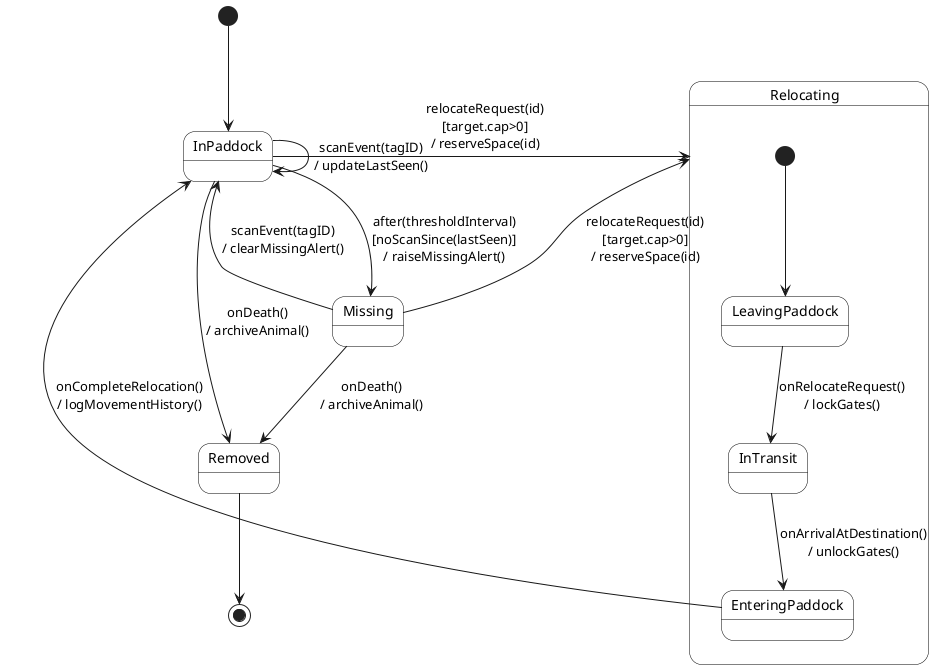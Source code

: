 @startuml AnimalStatechart
'---------------------------------
'  Global style tweaks (optional)
'---------------------------------
skinparam state {
  Padding 8
  BackgroundColor white
  BorderColor black
}

[*] --> InPaddock

'–– RFID scan self-loop ––
InPaddock --> InPaddock : scanEvent(tagID)\n/ updateLastSeen()

'–– Timeout to Missing ––
InPaddock -down-> Missing : after(thresholdInterval)\n[noScanSince(lastSeen)]\n/ raiseMissingAlert()

'–– Recovery scan ––
Missing --> InPaddock : scanEvent(tagID)\n/ clearMissingAlert()

'–– Relocate requests ––
InPaddock -left-> Relocating : relocateRequest(id)\n[target.cap>0]\n/ reserveSpace(id)
Missing   -left-> Relocating : relocateRequest(id)\n[target.cap>0]\n/ reserveSpace(id)

'–––– Composite Relocating ––––
state Relocating <<composite>> {
  [*] --> LeavingPaddock
  LeavingPaddock --> InTransit        : onRelocateRequest()\n/ lockGates()
  InTransit       --> EnteringPaddock : onArrivalAtDestination()\n/ unlockGates()

  ' Return arrow starts on EnteringPaddock so the reader
  ' sees exactly when the animal is declared back “InPaddock”.
  EnteringPaddock -up-> InPaddock : onCompleteRelocation()\n/ logMovementHistory()
}

'–– Death transitions ––
Missing   -down-> Removed : onDeath()\n/ archiveAnimal()
InPaddock -down-> Removed : onDeath()\n/ archiveAnimal()
Removed --> [*]

@enduml

